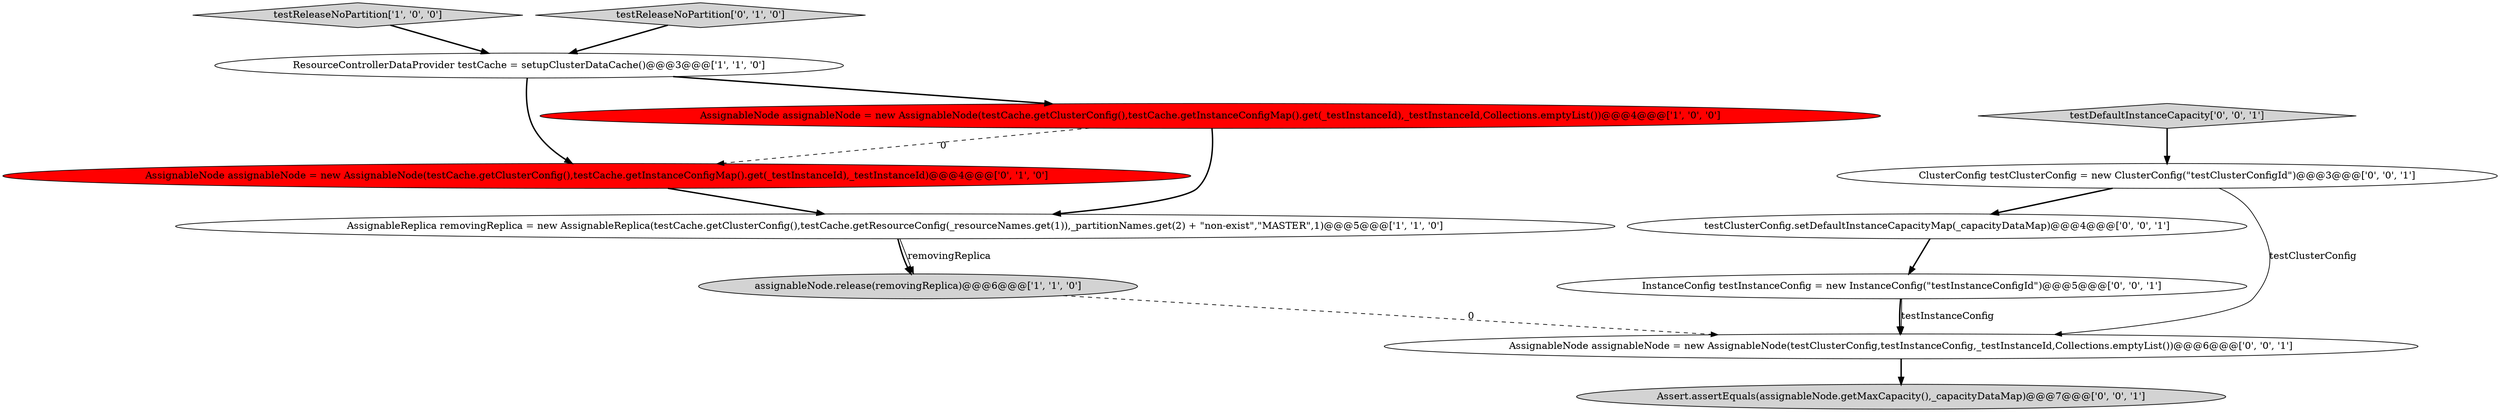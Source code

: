 digraph {
2 [style = filled, label = "testReleaseNoPartition['1', '0', '0']", fillcolor = lightgray, shape = diamond image = "AAA0AAABBB1BBB"];
3 [style = filled, label = "assignableNode.release(removingReplica)@@@6@@@['1', '1', '0']", fillcolor = lightgray, shape = ellipse image = "AAA0AAABBB1BBB"];
6 [style = filled, label = "AssignableNode assignableNode = new AssignableNode(testCache.getClusterConfig(),testCache.getInstanceConfigMap().get(_testInstanceId),_testInstanceId)@@@4@@@['0', '1', '0']", fillcolor = red, shape = ellipse image = "AAA1AAABBB2BBB"];
7 [style = filled, label = "ClusterConfig testClusterConfig = new ClusterConfig(\"testClusterConfigId\")@@@3@@@['0', '0', '1']", fillcolor = white, shape = ellipse image = "AAA0AAABBB3BBB"];
9 [style = filled, label = "Assert.assertEquals(assignableNode.getMaxCapacity(),_capacityDataMap)@@@7@@@['0', '0', '1']", fillcolor = lightgray, shape = ellipse image = "AAA0AAABBB3BBB"];
12 [style = filled, label = "testClusterConfig.setDefaultInstanceCapacityMap(_capacityDataMap)@@@4@@@['0', '0', '1']", fillcolor = white, shape = ellipse image = "AAA0AAABBB3BBB"];
0 [style = filled, label = "AssignableNode assignableNode = new AssignableNode(testCache.getClusterConfig(),testCache.getInstanceConfigMap().get(_testInstanceId),_testInstanceId,Collections.emptyList())@@@4@@@['1', '0', '0']", fillcolor = red, shape = ellipse image = "AAA1AAABBB1BBB"];
4 [style = filled, label = "ResourceControllerDataProvider testCache = setupClusterDataCache()@@@3@@@['1', '1', '0']", fillcolor = white, shape = ellipse image = "AAA0AAABBB1BBB"];
10 [style = filled, label = "testDefaultInstanceCapacity['0', '0', '1']", fillcolor = lightgray, shape = diamond image = "AAA0AAABBB3BBB"];
5 [style = filled, label = "testReleaseNoPartition['0', '1', '0']", fillcolor = lightgray, shape = diamond image = "AAA0AAABBB2BBB"];
8 [style = filled, label = "AssignableNode assignableNode = new AssignableNode(testClusterConfig,testInstanceConfig,_testInstanceId,Collections.emptyList())@@@6@@@['0', '0', '1']", fillcolor = white, shape = ellipse image = "AAA0AAABBB3BBB"];
11 [style = filled, label = "InstanceConfig testInstanceConfig = new InstanceConfig(\"testInstanceConfigId\")@@@5@@@['0', '0', '1']", fillcolor = white, shape = ellipse image = "AAA0AAABBB3BBB"];
1 [style = filled, label = "AssignableReplica removingReplica = new AssignableReplica(testCache.getClusterConfig(),testCache.getResourceConfig(_resourceNames.get(1)),_partitionNames.get(2) + \"non-exist\",\"MASTER\",1)@@@5@@@['1', '1', '0']", fillcolor = white, shape = ellipse image = "AAA0AAABBB1BBB"];
1->3 [style = bold, label=""];
1->3 [style = solid, label="removingReplica"];
3->8 [style = dashed, label="0"];
6->1 [style = bold, label=""];
11->8 [style = bold, label=""];
11->8 [style = solid, label="testInstanceConfig"];
7->8 [style = solid, label="testClusterConfig"];
2->4 [style = bold, label=""];
4->6 [style = bold, label=""];
0->1 [style = bold, label=""];
7->12 [style = bold, label=""];
10->7 [style = bold, label=""];
5->4 [style = bold, label=""];
4->0 [style = bold, label=""];
0->6 [style = dashed, label="0"];
8->9 [style = bold, label=""];
12->11 [style = bold, label=""];
}
